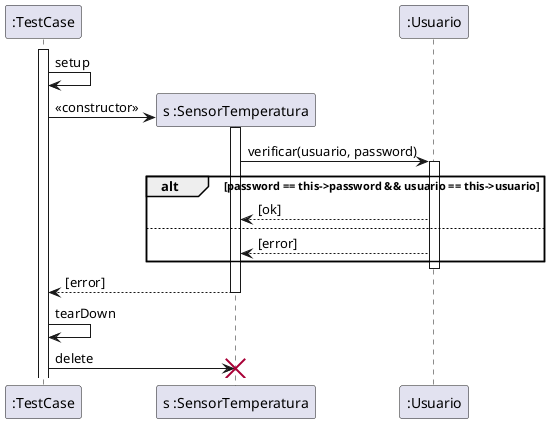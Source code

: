 @startuml

activate ":TestCase"
        ":TestCase" -> ":TestCase": setup

        create "s :SensorTemperatura"
        ":TestCase" -> "s :SensorTemperatura": <<constructor>>

        activate "s :SensorTemperatura"
                "s :SensorTemperatura" -> ":Usuario": verificar(usuario, password)
                activate ":Usuario"
                        alt password == this->password && usuario == this->usuario
                                ":Usuario" --> "s :SensorTemperatura": [ok]
                        else  
                                ":Usuario" --> "s :SensorTemperatura": [error]
                        end
                deactivate ":Usuario"
                "s :SensorTemperatura" --> ":TestCase": [error]

        deactivate "s :SensorTemperatura"
        
        ":TestCase" -> ":TestCase": tearDown
        ":TestCase" -> "s :SensorTemperatura" !! : delete

        
@enduml
